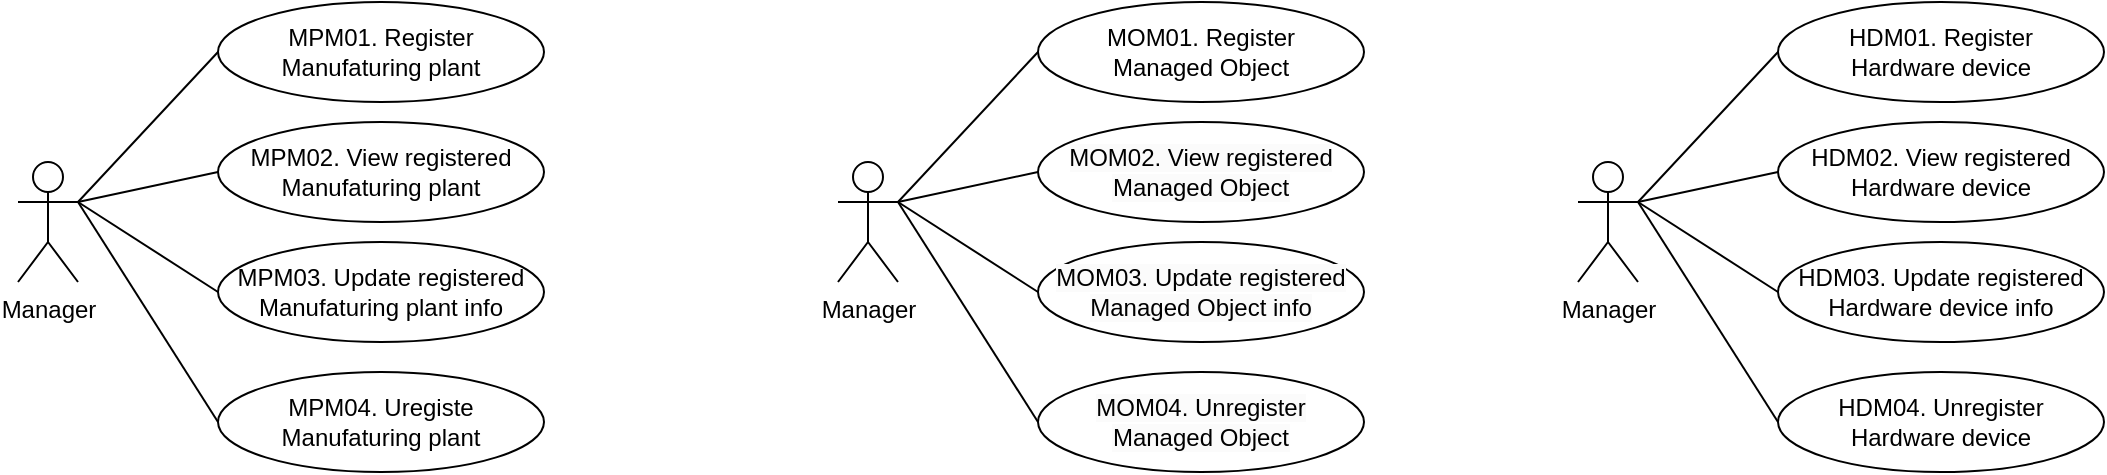 <mxfile version="21.1.1" type="github">
  <diagram name="페이지-1" id="J1Gyva_0x2IWe9NpJs1t">
    <mxGraphModel dx="1451" dy="499" grid="1" gridSize="10" guides="1" tooltips="1" connect="1" arrows="1" fold="1" page="1" pageScale="1" pageWidth="827" pageHeight="1169" math="0" shadow="0">
      <root>
        <mxCell id="0" />
        <mxCell id="1" parent="0" />
        <mxCell id="SL4sinLKfhVQvQPkShJp-2" value="Manager" style="shape=umlActor;verticalLabelPosition=bottom;verticalAlign=top;html=1;outlineConnect=0;" vertex="1" parent="1">
          <mxGeometry x="-650" y="140" width="30" height="60" as="geometry" />
        </mxCell>
        <mxCell id="SL4sinLKfhVQvQPkShJp-3" value="MPM01. Register Manufaturing plant" style="ellipse;whiteSpace=wrap;html=1;" vertex="1" parent="1">
          <mxGeometry x="-550" y="60" width="163" height="50" as="geometry" />
        </mxCell>
        <mxCell id="SL4sinLKfhVQvQPkShJp-4" value="MPM02. View registered Manufaturing plant" style="ellipse;whiteSpace=wrap;html=1;" vertex="1" parent="1">
          <mxGeometry x="-550" y="120" width="163" height="50" as="geometry" />
        </mxCell>
        <mxCell id="SL4sinLKfhVQvQPkShJp-5" value="MPM03. Update registered Manufaturing plant info" style="ellipse;whiteSpace=wrap;html=1;" vertex="1" parent="1">
          <mxGeometry x="-550" y="180" width="163" height="50" as="geometry" />
        </mxCell>
        <mxCell id="SL4sinLKfhVQvQPkShJp-6" value="MPM04. Uregiste Manufaturing plant" style="ellipse;whiteSpace=wrap;html=1;" vertex="1" parent="1">
          <mxGeometry x="-550" y="245" width="163" height="50" as="geometry" />
        </mxCell>
        <mxCell id="SL4sinLKfhVQvQPkShJp-8" value="" style="endArrow=none;html=1;rounded=0;exitX=1;exitY=0.333;exitDx=0;exitDy=0;exitPerimeter=0;entryX=0;entryY=0.5;entryDx=0;entryDy=0;" edge="1" parent="1" source="SL4sinLKfhVQvQPkShJp-2" target="SL4sinLKfhVQvQPkShJp-3">
          <mxGeometry width="50" height="50" relative="1" as="geometry">
            <mxPoint x="-390" y="320" as="sourcePoint" />
            <mxPoint x="-340" y="270" as="targetPoint" />
          </mxGeometry>
        </mxCell>
        <mxCell id="SL4sinLKfhVQvQPkShJp-9" value="" style="endArrow=none;html=1;rounded=0;entryX=0;entryY=0.5;entryDx=0;entryDy=0;" edge="1" parent="1" target="SL4sinLKfhVQvQPkShJp-4">
          <mxGeometry width="50" height="50" relative="1" as="geometry">
            <mxPoint x="-620" y="160" as="sourcePoint" />
            <mxPoint x="-540" y="95" as="targetPoint" />
          </mxGeometry>
        </mxCell>
        <mxCell id="SL4sinLKfhVQvQPkShJp-10" value="" style="endArrow=none;html=1;rounded=0;entryX=0;entryY=0.5;entryDx=0;entryDy=0;" edge="1" parent="1" target="SL4sinLKfhVQvQPkShJp-5">
          <mxGeometry width="50" height="50" relative="1" as="geometry">
            <mxPoint x="-620" y="160" as="sourcePoint" />
            <mxPoint x="-540" y="155" as="targetPoint" />
          </mxGeometry>
        </mxCell>
        <mxCell id="SL4sinLKfhVQvQPkShJp-11" value="" style="endArrow=none;html=1;rounded=0;entryX=0;entryY=0.5;entryDx=0;entryDy=0;" edge="1" parent="1" target="SL4sinLKfhVQvQPkShJp-6">
          <mxGeometry width="50" height="50" relative="1" as="geometry">
            <mxPoint x="-620" y="160" as="sourcePoint" />
            <mxPoint x="-540" y="215" as="targetPoint" />
          </mxGeometry>
        </mxCell>
        <mxCell id="SL4sinLKfhVQvQPkShJp-12" value="Manager" style="shape=umlActor;verticalLabelPosition=bottom;verticalAlign=top;html=1;outlineConnect=0;" vertex="1" parent="1">
          <mxGeometry x="-240" y="140" width="30" height="60" as="geometry" />
        </mxCell>
        <mxCell id="SL4sinLKfhVQvQPkShJp-13" value="MOM01. Register &lt;br&gt;Managed Object" style="ellipse;whiteSpace=wrap;html=1;" vertex="1" parent="1">
          <mxGeometry x="-140" y="60" width="163" height="50" as="geometry" />
        </mxCell>
        <mxCell id="SL4sinLKfhVQvQPkShJp-14" value="&lt;span style=&quot;color: rgb(0, 0, 0); font-family: Helvetica; font-size: 12px; font-style: normal; font-variant-ligatures: normal; font-variant-caps: normal; font-weight: 400; letter-spacing: normal; orphans: 2; text-align: center; text-indent: 0px; text-transform: none; widows: 2; word-spacing: 0px; -webkit-text-stroke-width: 0px; background-color: rgb(251, 251, 251); text-decoration-thickness: initial; text-decoration-style: initial; text-decoration-color: initial; float: none; display: inline !important;&quot;&gt;MOM02. View registered Managed Object&lt;/span&gt;" style="ellipse;whiteSpace=wrap;html=1;" vertex="1" parent="1">
          <mxGeometry x="-140" y="120" width="163" height="50" as="geometry" />
        </mxCell>
        <mxCell id="SL4sinLKfhVQvQPkShJp-15" value="&lt;span style=&quot;color: rgb(0, 0, 0); font-family: Helvetica; font-size: 12px; font-style: normal; font-variant-ligatures: normal; font-variant-caps: normal; font-weight: 400; letter-spacing: normal; orphans: 2; text-align: center; text-indent: 0px; text-transform: none; widows: 2; word-spacing: 0px; -webkit-text-stroke-width: 0px; background-color: rgb(251, 251, 251); text-decoration-thickness: initial; text-decoration-style: initial; text-decoration-color: initial; float: none; display: inline !important;&quot;&gt;MOM03. Update registered Managed Object info&lt;/span&gt;" style="ellipse;whiteSpace=wrap;html=1;" vertex="1" parent="1">
          <mxGeometry x="-140" y="180" width="163" height="50" as="geometry" />
        </mxCell>
        <mxCell id="SL4sinLKfhVQvQPkShJp-16" value="&lt;span style=&quot;color: rgb(0, 0, 0); font-family: Helvetica; font-size: 12px; font-style: normal; font-variant-ligatures: normal; font-variant-caps: normal; font-weight: 400; letter-spacing: normal; orphans: 2; text-align: center; text-indent: 0px; text-transform: none; widows: 2; word-spacing: 0px; -webkit-text-stroke-width: 0px; background-color: rgb(251, 251, 251); text-decoration-thickness: initial; text-decoration-style: initial; text-decoration-color: initial; float: none; display: inline !important;&quot;&gt;MOM04. Unregister &lt;br&gt;Managed Object&lt;/span&gt;" style="ellipse;whiteSpace=wrap;html=1;" vertex="1" parent="1">
          <mxGeometry x="-140" y="245" width="163" height="50" as="geometry" />
        </mxCell>
        <mxCell id="SL4sinLKfhVQvQPkShJp-17" value="" style="endArrow=none;html=1;rounded=0;exitX=1;exitY=0.333;exitDx=0;exitDy=0;exitPerimeter=0;entryX=0;entryY=0.5;entryDx=0;entryDy=0;" edge="1" parent="1" source="SL4sinLKfhVQvQPkShJp-12" target="SL4sinLKfhVQvQPkShJp-13">
          <mxGeometry width="50" height="50" relative="1" as="geometry">
            <mxPoint x="20" y="320" as="sourcePoint" />
            <mxPoint x="70" y="270" as="targetPoint" />
          </mxGeometry>
        </mxCell>
        <mxCell id="SL4sinLKfhVQvQPkShJp-18" value="" style="endArrow=none;html=1;rounded=0;entryX=0;entryY=0.5;entryDx=0;entryDy=0;" edge="1" parent="1" target="SL4sinLKfhVQvQPkShJp-14">
          <mxGeometry width="50" height="50" relative="1" as="geometry">
            <mxPoint x="-210" y="160" as="sourcePoint" />
            <mxPoint x="-130" y="95" as="targetPoint" />
          </mxGeometry>
        </mxCell>
        <mxCell id="SL4sinLKfhVQvQPkShJp-19" value="" style="endArrow=none;html=1;rounded=0;entryX=0;entryY=0.5;entryDx=0;entryDy=0;" edge="1" parent="1" target="SL4sinLKfhVQvQPkShJp-15">
          <mxGeometry width="50" height="50" relative="1" as="geometry">
            <mxPoint x="-210" y="160" as="sourcePoint" />
            <mxPoint x="-130" y="155" as="targetPoint" />
          </mxGeometry>
        </mxCell>
        <mxCell id="SL4sinLKfhVQvQPkShJp-20" value="" style="endArrow=none;html=1;rounded=0;entryX=0;entryY=0.5;entryDx=0;entryDy=0;" edge="1" parent="1" target="SL4sinLKfhVQvQPkShJp-16">
          <mxGeometry width="50" height="50" relative="1" as="geometry">
            <mxPoint x="-210" y="160" as="sourcePoint" />
            <mxPoint x="-130" y="215" as="targetPoint" />
          </mxGeometry>
        </mxCell>
        <mxCell id="SL4sinLKfhVQvQPkShJp-30" value="Manager" style="shape=umlActor;verticalLabelPosition=bottom;verticalAlign=top;html=1;outlineConnect=0;" vertex="1" parent="1">
          <mxGeometry x="130" y="140" width="30" height="60" as="geometry" />
        </mxCell>
        <mxCell id="SL4sinLKfhVQvQPkShJp-31" value="HDM01. Register &lt;br&gt;Hardware device" style="ellipse;whiteSpace=wrap;html=1;" vertex="1" parent="1">
          <mxGeometry x="230" y="60" width="163" height="50" as="geometry" />
        </mxCell>
        <mxCell id="SL4sinLKfhVQvQPkShJp-32" value="HDM02. View registered Hardware device" style="ellipse;whiteSpace=wrap;html=1;" vertex="1" parent="1">
          <mxGeometry x="230" y="120" width="163" height="50" as="geometry" />
        </mxCell>
        <mxCell id="SL4sinLKfhVQvQPkShJp-33" value="HDM03. Update registered Hardware device info" style="ellipse;whiteSpace=wrap;html=1;" vertex="1" parent="1">
          <mxGeometry x="230" y="180" width="163" height="50" as="geometry" />
        </mxCell>
        <mxCell id="SL4sinLKfhVQvQPkShJp-34" value="HDM04. Unregister &lt;br&gt;Hardware device" style="ellipse;whiteSpace=wrap;html=1;" vertex="1" parent="1">
          <mxGeometry x="230" y="245" width="163" height="50" as="geometry" />
        </mxCell>
        <mxCell id="SL4sinLKfhVQvQPkShJp-35" value="" style="endArrow=none;html=1;rounded=0;exitX=1;exitY=0.333;exitDx=0;exitDy=0;exitPerimeter=0;entryX=0;entryY=0.5;entryDx=0;entryDy=0;" edge="1" parent="1" source="SL4sinLKfhVQvQPkShJp-30" target="SL4sinLKfhVQvQPkShJp-31">
          <mxGeometry width="50" height="50" relative="1" as="geometry">
            <mxPoint x="390" y="320" as="sourcePoint" />
            <mxPoint x="440" y="270" as="targetPoint" />
          </mxGeometry>
        </mxCell>
        <mxCell id="SL4sinLKfhVQvQPkShJp-36" value="" style="endArrow=none;html=1;rounded=0;entryX=0;entryY=0.5;entryDx=0;entryDy=0;" edge="1" parent="1" target="SL4sinLKfhVQvQPkShJp-32">
          <mxGeometry width="50" height="50" relative="1" as="geometry">
            <mxPoint x="160" y="160" as="sourcePoint" />
            <mxPoint x="240" y="95" as="targetPoint" />
          </mxGeometry>
        </mxCell>
        <mxCell id="SL4sinLKfhVQvQPkShJp-37" value="" style="endArrow=none;html=1;rounded=0;entryX=0;entryY=0.5;entryDx=0;entryDy=0;" edge="1" parent="1" target="SL4sinLKfhVQvQPkShJp-33">
          <mxGeometry width="50" height="50" relative="1" as="geometry">
            <mxPoint x="160" y="160" as="sourcePoint" />
            <mxPoint x="240" y="155" as="targetPoint" />
          </mxGeometry>
        </mxCell>
        <mxCell id="SL4sinLKfhVQvQPkShJp-38" value="" style="endArrow=none;html=1;rounded=0;entryX=0;entryY=0.5;entryDx=0;entryDy=0;" edge="1" parent="1" target="SL4sinLKfhVQvQPkShJp-34">
          <mxGeometry width="50" height="50" relative="1" as="geometry">
            <mxPoint x="160" y="160" as="sourcePoint" />
            <mxPoint x="240" y="215" as="targetPoint" />
          </mxGeometry>
        </mxCell>
      </root>
    </mxGraphModel>
  </diagram>
</mxfile>
